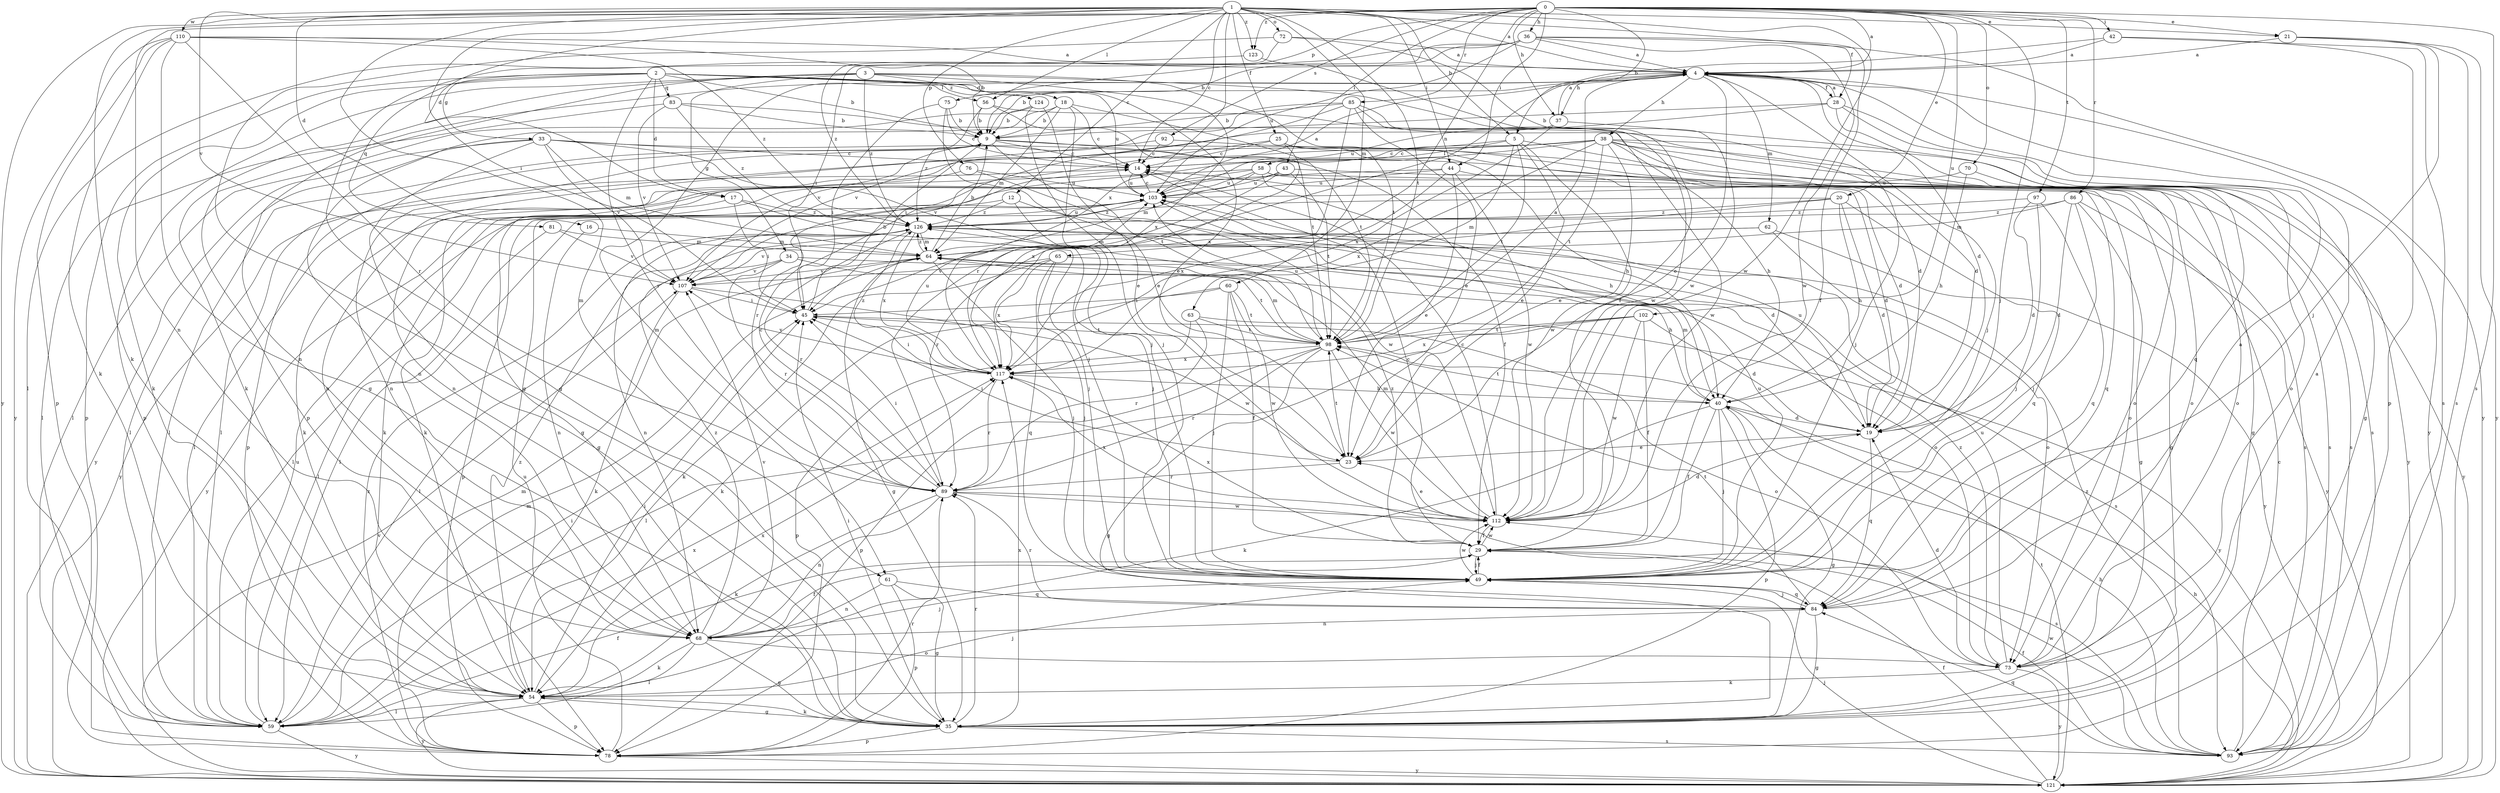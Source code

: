 strict digraph  {
0;
1;
2;
3;
4;
5;
9;
12;
14;
16;
17;
18;
19;
20;
21;
23;
25;
28;
29;
33;
34;
35;
36;
37;
38;
40;
42;
43;
44;
45;
49;
54;
56;
58;
59;
60;
61;
62;
63;
64;
65;
68;
70;
72;
73;
75;
76;
78;
81;
83;
84;
85;
86;
89;
92;
93;
97;
98;
102;
103;
107;
110;
112;
117;
121;
123;
124;
126;
0 -> 4  [label=a];
0 -> 5  [label=b];
0 -> 20  [label=e];
0 -> 21  [label=e];
0 -> 36  [label=h];
0 -> 37  [label=h];
0 -> 42  [label=i];
0 -> 43  [label=i];
0 -> 44  [label=i];
0 -> 49  [label=j];
0 -> 54  [label=k];
0 -> 65  [label=n];
0 -> 68  [label=n];
0 -> 70  [label=o];
0 -> 75  [label=p];
0 -> 85  [label=r];
0 -> 86  [label=r];
0 -> 92  [label=s];
0 -> 93  [label=s];
0 -> 97  [label=t];
0 -> 102  [label=u];
0 -> 121  [label=y];
0 -> 123  [label=z];
1 -> 4  [label=a];
1 -> 5  [label=b];
1 -> 12  [label=c];
1 -> 14  [label=c];
1 -> 16  [label=d];
1 -> 17  [label=d];
1 -> 21  [label=e];
1 -> 25  [label=f];
1 -> 28  [label=f];
1 -> 44  [label=i];
1 -> 45  [label=i];
1 -> 56  [label=l];
1 -> 60  [label=m];
1 -> 61  [label=m];
1 -> 72  [label=o];
1 -> 76  [label=p];
1 -> 98  [label=t];
1 -> 107  [label=v];
1 -> 110  [label=w];
1 -> 112  [label=w];
1 -> 117  [label=x];
1 -> 123  [label=z];
2 -> 9  [label=b];
2 -> 17  [label=d];
2 -> 23  [label=e];
2 -> 33  [label=g];
2 -> 54  [label=k];
2 -> 56  [label=l];
2 -> 78  [label=p];
2 -> 81  [label=q];
2 -> 83  [label=q];
2 -> 89  [label=r];
2 -> 103  [label=u];
2 -> 124  [label=z];
3 -> 18  [label=d];
3 -> 34  [label=g];
3 -> 54  [label=k];
3 -> 68  [label=n];
3 -> 78  [label=p];
3 -> 98  [label=t];
3 -> 112  [label=w];
3 -> 117  [label=x];
3 -> 126  [label=z];
4 -> 9  [label=b];
4 -> 19  [label=d];
4 -> 23  [label=e];
4 -> 28  [label=f];
4 -> 37  [label=h];
4 -> 38  [label=h];
4 -> 49  [label=j];
4 -> 61  [label=m];
4 -> 62  [label=m];
4 -> 78  [label=p];
4 -> 121  [label=y];
5 -> 14  [label=c];
5 -> 23  [label=e];
5 -> 58  [label=l];
5 -> 63  [label=m];
5 -> 73  [label=o];
5 -> 98  [label=t];
5 -> 112  [label=w];
9 -> 14  [label=c];
9 -> 19  [label=d];
9 -> 29  [label=f];
9 -> 59  [label=l];
9 -> 68  [label=n];
9 -> 78  [label=p];
9 -> 98  [label=t];
12 -> 19  [label=d];
12 -> 49  [label=j];
12 -> 59  [label=l];
12 -> 126  [label=z];
14 -> 103  [label=u];
14 -> 121  [label=y];
16 -> 64  [label=m];
16 -> 68  [label=n];
17 -> 45  [label=i];
17 -> 49  [label=j];
17 -> 121  [label=y];
17 -> 126  [label=z];
18 -> 9  [label=b];
18 -> 14  [label=c];
18 -> 49  [label=j];
18 -> 64  [label=m];
18 -> 68  [label=n];
18 -> 98  [label=t];
19 -> 23  [label=e];
19 -> 84  [label=q];
19 -> 103  [label=u];
20 -> 19  [label=d];
20 -> 40  [label=h];
20 -> 59  [label=l];
20 -> 84  [label=q];
20 -> 89  [label=r];
20 -> 126  [label=z];
21 -> 4  [label=a];
21 -> 49  [label=j];
21 -> 93  [label=s];
21 -> 121  [label=y];
23 -> 45  [label=i];
23 -> 89  [label=r];
23 -> 98  [label=t];
25 -> 14  [label=c];
25 -> 40  [label=h];
25 -> 73  [label=o];
25 -> 89  [label=r];
25 -> 117  [label=x];
28 -> 4  [label=a];
28 -> 9  [label=b];
28 -> 35  [label=g];
28 -> 73  [label=o];
28 -> 84  [label=q];
28 -> 103  [label=u];
29 -> 14  [label=c];
29 -> 49  [label=j];
29 -> 112  [label=w];
29 -> 117  [label=x];
29 -> 126  [label=z];
33 -> 14  [label=c];
33 -> 35  [label=g];
33 -> 49  [label=j];
33 -> 59  [label=l];
33 -> 64  [label=m];
33 -> 93  [label=s];
33 -> 107  [label=v];
33 -> 121  [label=y];
34 -> 40  [label=h];
34 -> 59  [label=l];
34 -> 89  [label=r];
34 -> 98  [label=t];
34 -> 107  [label=v];
35 -> 45  [label=i];
35 -> 54  [label=k];
35 -> 78  [label=p];
35 -> 89  [label=r];
35 -> 93  [label=s];
35 -> 117  [label=x];
36 -> 4  [label=a];
36 -> 9  [label=b];
36 -> 29  [label=f];
36 -> 45  [label=i];
36 -> 59  [label=l];
36 -> 103  [label=u];
36 -> 112  [label=w];
36 -> 121  [label=y];
37 -> 4  [label=a];
37 -> 93  [label=s];
37 -> 107  [label=v];
37 -> 117  [label=x];
38 -> 14  [label=c];
38 -> 23  [label=e];
38 -> 35  [label=g];
38 -> 40  [label=h];
38 -> 59  [label=l];
38 -> 68  [label=n];
38 -> 73  [label=o];
38 -> 93  [label=s];
38 -> 98  [label=t];
38 -> 107  [label=v];
38 -> 117  [label=x];
38 -> 121  [label=y];
40 -> 19  [label=d];
40 -> 29  [label=f];
40 -> 35  [label=g];
40 -> 49  [label=j];
40 -> 54  [label=k];
40 -> 64  [label=m];
40 -> 78  [label=p];
40 -> 98  [label=t];
42 -> 4  [label=a];
42 -> 78  [label=p];
42 -> 89  [label=r];
42 -> 93  [label=s];
43 -> 35  [label=g];
43 -> 45  [label=i];
43 -> 54  [label=k];
43 -> 98  [label=t];
43 -> 103  [label=u];
44 -> 19  [label=d];
44 -> 23  [label=e];
44 -> 54  [label=k];
44 -> 103  [label=u];
44 -> 112  [label=w];
44 -> 117  [label=x];
45 -> 9  [label=b];
45 -> 73  [label=o];
45 -> 98  [label=t];
49 -> 29  [label=f];
49 -> 84  [label=q];
49 -> 103  [label=u];
49 -> 112  [label=w];
54 -> 35  [label=g];
54 -> 45  [label=i];
54 -> 49  [label=j];
54 -> 59  [label=l];
54 -> 78  [label=p];
54 -> 117  [label=x];
54 -> 121  [label=y];
54 -> 126  [label=z];
56 -> 9  [label=b];
56 -> 19  [label=d];
56 -> 98  [label=t];
56 -> 126  [label=z];
58 -> 40  [label=h];
58 -> 54  [label=k];
58 -> 59  [label=l];
58 -> 64  [label=m];
58 -> 73  [label=o];
58 -> 84  [label=q];
58 -> 103  [label=u];
59 -> 29  [label=f];
59 -> 45  [label=i];
59 -> 64  [label=m];
59 -> 103  [label=u];
59 -> 117  [label=x];
59 -> 121  [label=y];
60 -> 29  [label=f];
60 -> 45  [label=i];
60 -> 49  [label=j];
60 -> 54  [label=k];
60 -> 98  [label=t];
60 -> 112  [label=w];
61 -> 35  [label=g];
61 -> 68  [label=n];
61 -> 78  [label=p];
61 -> 84  [label=q];
62 -> 64  [label=m];
62 -> 73  [label=o];
62 -> 107  [label=v];
62 -> 121  [label=y];
63 -> 78  [label=p];
63 -> 89  [label=r];
63 -> 98  [label=t];
63 -> 121  [label=y];
64 -> 9  [label=b];
64 -> 35  [label=g];
64 -> 49  [label=j];
64 -> 107  [label=v];
64 -> 126  [label=z];
65 -> 49  [label=j];
65 -> 54  [label=k];
65 -> 84  [label=q];
65 -> 93  [label=s];
65 -> 107  [label=v];
65 -> 117  [label=x];
68 -> 29  [label=f];
68 -> 35  [label=g];
68 -> 49  [label=j];
68 -> 54  [label=k];
68 -> 59  [label=l];
68 -> 73  [label=o];
68 -> 107  [label=v];
68 -> 126  [label=z];
70 -> 40  [label=h];
70 -> 103  [label=u];
70 -> 121  [label=y];
72 -> 4  [label=a];
72 -> 35  [label=g];
72 -> 112  [label=w];
72 -> 126  [label=z];
73 -> 4  [label=a];
73 -> 19  [label=d];
73 -> 54  [label=k];
73 -> 103  [label=u];
73 -> 121  [label=y];
73 -> 126  [label=z];
75 -> 9  [label=b];
75 -> 14  [label=c];
75 -> 23  [label=e];
75 -> 45  [label=i];
76 -> 35  [label=g];
76 -> 103  [label=u];
76 -> 112  [label=w];
78 -> 64  [label=m];
78 -> 89  [label=r];
78 -> 103  [label=u];
78 -> 121  [label=y];
78 -> 126  [label=z];
81 -> 59  [label=l];
81 -> 64  [label=m];
81 -> 107  [label=v];
83 -> 9  [label=b];
83 -> 19  [label=d];
83 -> 59  [label=l];
83 -> 107  [label=v];
83 -> 126  [label=z];
84 -> 4  [label=a];
84 -> 35  [label=g];
84 -> 49  [label=j];
84 -> 68  [label=n];
84 -> 89  [label=r];
84 -> 98  [label=t];
85 -> 9  [label=b];
85 -> 23  [label=e];
85 -> 45  [label=i];
85 -> 49  [label=j];
85 -> 107  [label=v];
85 -> 112  [label=w];
85 -> 117  [label=x];
86 -> 19  [label=d];
86 -> 35  [label=g];
86 -> 49  [label=j];
86 -> 64  [label=m];
86 -> 121  [label=y];
86 -> 126  [label=z];
89 -> 14  [label=c];
89 -> 45  [label=i];
89 -> 54  [label=k];
89 -> 68  [label=n];
89 -> 93  [label=s];
89 -> 112  [label=w];
92 -> 14  [label=c];
92 -> 68  [label=n];
92 -> 93  [label=s];
93 -> 14  [label=c];
93 -> 29  [label=f];
93 -> 40  [label=h];
93 -> 84  [label=q];
93 -> 112  [label=w];
93 -> 126  [label=z];
97 -> 19  [label=d];
97 -> 49  [label=j];
97 -> 84  [label=q];
97 -> 126  [label=z];
98 -> 4  [label=a];
98 -> 35  [label=g];
98 -> 64  [label=m];
98 -> 78  [label=p];
98 -> 89  [label=r];
98 -> 103  [label=u];
98 -> 112  [label=w];
98 -> 117  [label=x];
102 -> 19  [label=d];
102 -> 29  [label=f];
102 -> 59  [label=l];
102 -> 98  [label=t];
102 -> 112  [label=w];
102 -> 117  [label=x];
103 -> 4  [label=a];
103 -> 14  [label=c];
103 -> 78  [label=p];
103 -> 126  [label=z];
107 -> 45  [label=i];
107 -> 54  [label=k];
107 -> 112  [label=w];
110 -> 4  [label=a];
110 -> 9  [label=b];
110 -> 35  [label=g];
110 -> 54  [label=k];
110 -> 78  [label=p];
110 -> 89  [label=r];
110 -> 121  [label=y];
110 -> 126  [label=z];
112 -> 14  [label=c];
112 -> 19  [label=d];
112 -> 23  [label=e];
112 -> 29  [label=f];
112 -> 64  [label=m];
112 -> 117  [label=x];
117 -> 40  [label=h];
117 -> 45  [label=i];
117 -> 89  [label=r];
117 -> 103  [label=u];
117 -> 107  [label=v];
117 -> 126  [label=z];
121 -> 29  [label=f];
121 -> 40  [label=h];
121 -> 49  [label=j];
121 -> 98  [label=t];
121 -> 107  [label=v];
123 -> 29  [label=f];
123 -> 35  [label=g];
124 -> 9  [label=b];
124 -> 23  [label=e];
124 -> 49  [label=j];
124 -> 59  [label=l];
126 -> 64  [label=m];
126 -> 68  [label=n];
126 -> 73  [label=o];
126 -> 89  [label=r];
126 -> 103  [label=u];
126 -> 117  [label=x];
}
